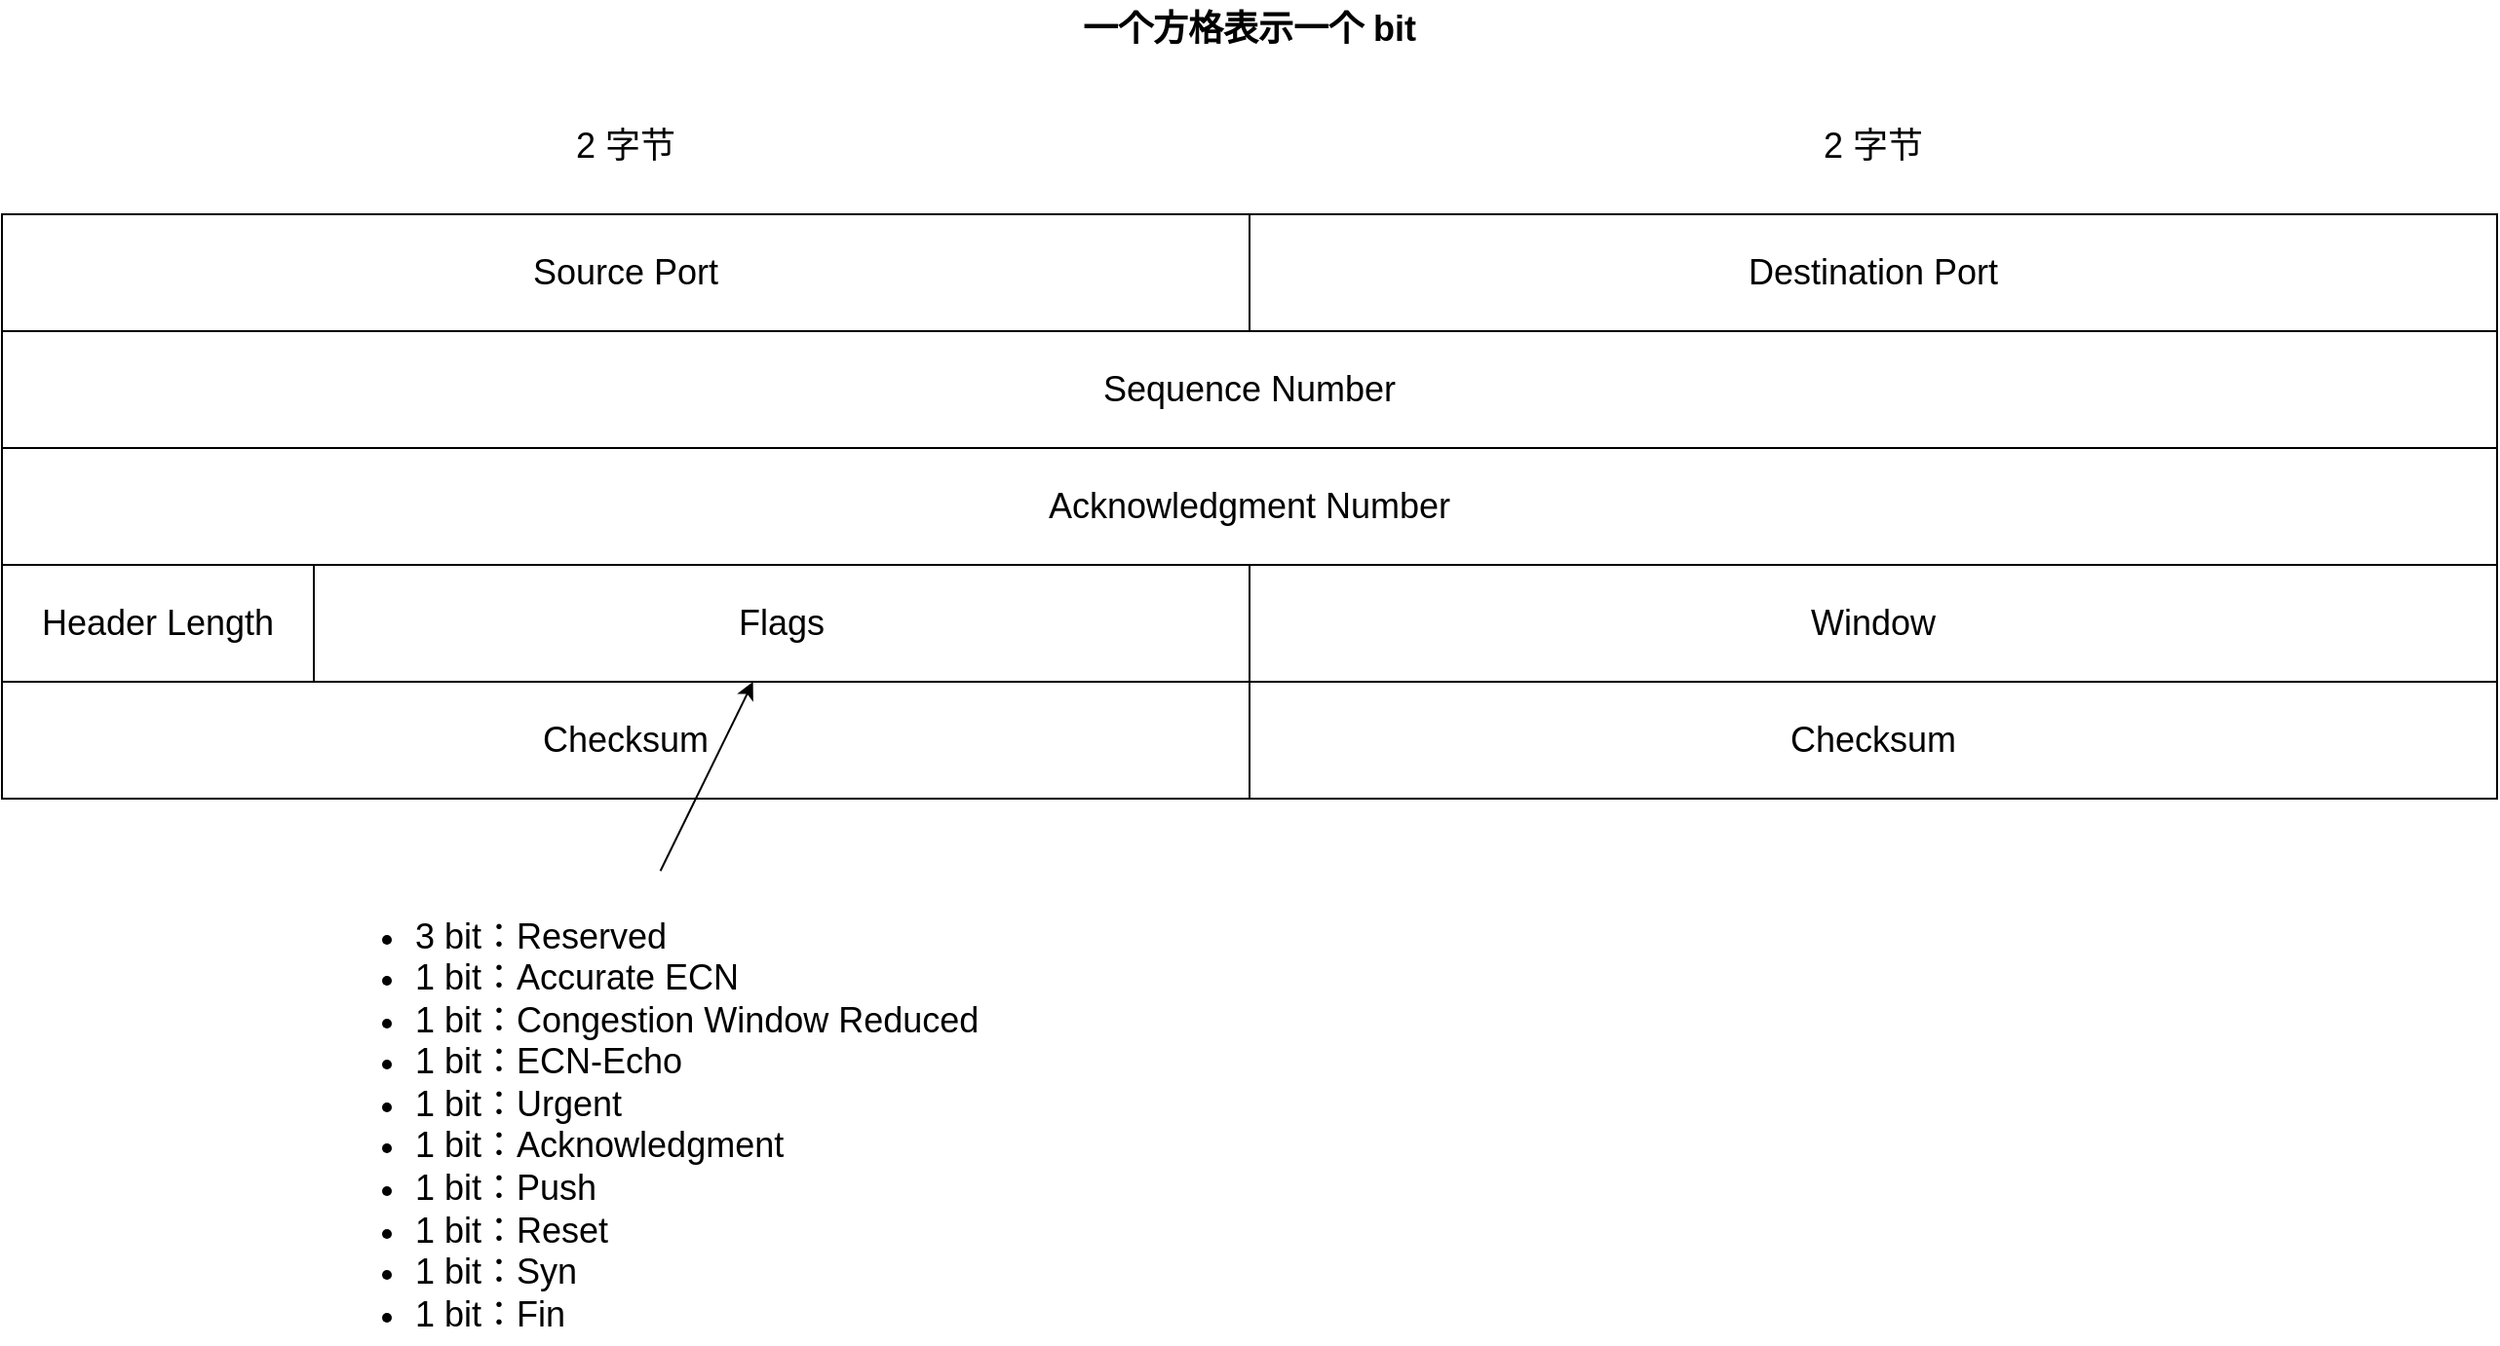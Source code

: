 <mxfile version="21.2.1" type="github">
  <diagram name="第 1 页" id="ICOvqZ3yyutcivsw5udB">
    <mxGraphModel dx="1434" dy="723" grid="1" gridSize="10" guides="1" tooltips="1" connect="1" arrows="1" fold="1" page="1" pageScale="1" pageWidth="20000" pageHeight="20000" math="0" shadow="0">
      <root>
        <mxCell id="0" />
        <mxCell id="1" parent="0" />
        <mxCell id="W6VdYjZ4QfinrksOY_2K-1" value="&lt;font style=&quot;font-size: 18px;&quot;&gt;Source Port&lt;/font&gt;" style="rounded=0;whiteSpace=wrap;html=1;" vertex="1" parent="1">
          <mxGeometry x="80" y="270" width="640" height="60" as="geometry" />
        </mxCell>
        <mxCell id="W6VdYjZ4QfinrksOY_2K-2" value="&lt;font style=&quot;font-size: 18px;&quot;&gt;Destination Port&lt;/font&gt;" style="rounded=0;whiteSpace=wrap;html=1;" vertex="1" parent="1">
          <mxGeometry x="720" y="270" width="640" height="60" as="geometry" />
        </mxCell>
        <mxCell id="W6VdYjZ4QfinrksOY_2K-3" value="&lt;font style=&quot;font-size: 18px;&quot;&gt;2 字节&lt;/font&gt;" style="text;html=1;strokeColor=none;fillColor=none;align=center;verticalAlign=middle;whiteSpace=wrap;rounded=0;" vertex="1" parent="1">
          <mxGeometry x="370" y="220" width="60" height="30" as="geometry" />
        </mxCell>
        <mxCell id="W6VdYjZ4QfinrksOY_2K-4" value="&lt;font style=&quot;font-size: 18px;&quot;&gt;2 字节&lt;/font&gt;" style="text;html=1;strokeColor=none;fillColor=none;align=center;verticalAlign=middle;whiteSpace=wrap;rounded=0;" vertex="1" parent="1">
          <mxGeometry x="1010" y="220" width="60" height="30" as="geometry" />
        </mxCell>
        <mxCell id="W6VdYjZ4QfinrksOY_2K-5" value="&lt;font style=&quot;font-size: 18px;&quot;&gt;Sequence Number&lt;/font&gt;" style="rounded=0;whiteSpace=wrap;html=1;" vertex="1" parent="1">
          <mxGeometry x="80" y="330" width="1280" height="60" as="geometry" />
        </mxCell>
        <mxCell id="W6VdYjZ4QfinrksOY_2K-6" value="&lt;font style=&quot;font-size: 18px;&quot;&gt;Acknowledgment Number&lt;/font&gt;" style="rounded=0;whiteSpace=wrap;html=1;" vertex="1" parent="1">
          <mxGeometry x="80" y="390" width="1280" height="60" as="geometry" />
        </mxCell>
        <mxCell id="W6VdYjZ4QfinrksOY_2K-7" value="&lt;font style=&quot;font-size: 18px;&quot;&gt;&lt;b&gt;一个方格表示一个 bit&lt;/b&gt;&lt;/font&gt;" style="text;html=1;strokeColor=none;fillColor=none;align=center;verticalAlign=middle;whiteSpace=wrap;rounded=0;" vertex="1" parent="1">
          <mxGeometry x="580" y="160" width="280" height="30" as="geometry" />
        </mxCell>
        <mxCell id="W6VdYjZ4QfinrksOY_2K-8" value="&lt;font style=&quot;font-size: 18px;&quot;&gt;Header Length&lt;/font&gt;" style="rounded=0;whiteSpace=wrap;html=1;" vertex="1" parent="1">
          <mxGeometry x="80" y="450" width="160" height="60" as="geometry" />
        </mxCell>
        <mxCell id="W6VdYjZ4QfinrksOY_2K-9" value="&lt;font style=&quot;font-size: 18px;&quot;&gt;Flags&lt;/font&gt;" style="rounded=0;whiteSpace=wrap;html=1;" vertex="1" parent="1">
          <mxGeometry x="240" y="450" width="480" height="60" as="geometry" />
        </mxCell>
        <mxCell id="W6VdYjZ4QfinrksOY_2K-10" value="&lt;font style=&quot;font-size: 18px;&quot;&gt;Window&lt;/font&gt;" style="rounded=0;whiteSpace=wrap;html=1;" vertex="1" parent="1">
          <mxGeometry x="720" y="450" width="640" height="60" as="geometry" />
        </mxCell>
        <mxCell id="W6VdYjZ4QfinrksOY_2K-11" value="&lt;font style=&quot;font-size: 18px;&quot;&gt;Checksum&lt;/font&gt;" style="rounded=0;whiteSpace=wrap;html=1;" vertex="1" parent="1">
          <mxGeometry x="80" y="510" width="640" height="60" as="geometry" />
        </mxCell>
        <mxCell id="W6VdYjZ4QfinrksOY_2K-12" value="&lt;font style=&quot;font-size: 18px;&quot;&gt;Checksum&lt;/font&gt;" style="rounded=0;whiteSpace=wrap;html=1;" vertex="1" parent="1">
          <mxGeometry x="720" y="510" width="640" height="60" as="geometry" />
        </mxCell>
        <mxCell id="W6VdYjZ4QfinrksOY_2K-14" value="&lt;ul style=&quot;font-size: 18px;&quot;&gt;&lt;li style=&quot;font-size: 18px;&quot;&gt;3 bit：Reserved&lt;/li&gt;&lt;li style=&quot;font-size: 18px;&quot;&gt;1 bit：Accurate ECN&lt;/li&gt;&lt;li style=&quot;font-size: 18px;&quot;&gt;1 bit：Congestion Window Reduced&lt;/li&gt;&lt;li style=&quot;font-size: 18px;&quot;&gt;1 bit：ECN-Echo&lt;/li&gt;&lt;li style=&quot;font-size: 18px;&quot;&gt;1 bit：Urgent&lt;/li&gt;&lt;li style=&quot;font-size: 18px;&quot;&gt;1 bit：Acknowledgment&lt;/li&gt;&lt;li style=&quot;font-size: 18px;&quot;&gt;1 bit：Push&lt;/li&gt;&lt;li style=&quot;font-size: 18px;&quot;&gt;1 bit：Reset&lt;/li&gt;&lt;li style=&quot;font-size: 18px;&quot;&gt;1 bit：Syn&lt;/li&gt;&lt;li style=&quot;font-size: 18px;&quot;&gt;1 bit：Fin&lt;/li&gt;&lt;/ul&gt;" style="text;strokeColor=none;fillColor=none;html=1;whiteSpace=wrap;verticalAlign=middle;overflow=hidden;fontSize=18;" vertex="1" parent="1">
          <mxGeometry x="250" y="610" width="510" height="240" as="geometry" />
        </mxCell>
        <mxCell id="W6VdYjZ4QfinrksOY_2K-19" value="" style="endArrow=classic;html=1;rounded=0;exitX=0.329;exitY=-0.012;exitDx=0;exitDy=0;exitPerimeter=0;" edge="1" parent="1" source="W6VdYjZ4QfinrksOY_2K-14" target="W6VdYjZ4QfinrksOY_2K-9">
          <mxGeometry width="50" height="50" relative="1" as="geometry">
            <mxPoint x="600" y="740" as="sourcePoint" />
            <mxPoint x="650" y="690" as="targetPoint" />
          </mxGeometry>
        </mxCell>
      </root>
    </mxGraphModel>
  </diagram>
</mxfile>
